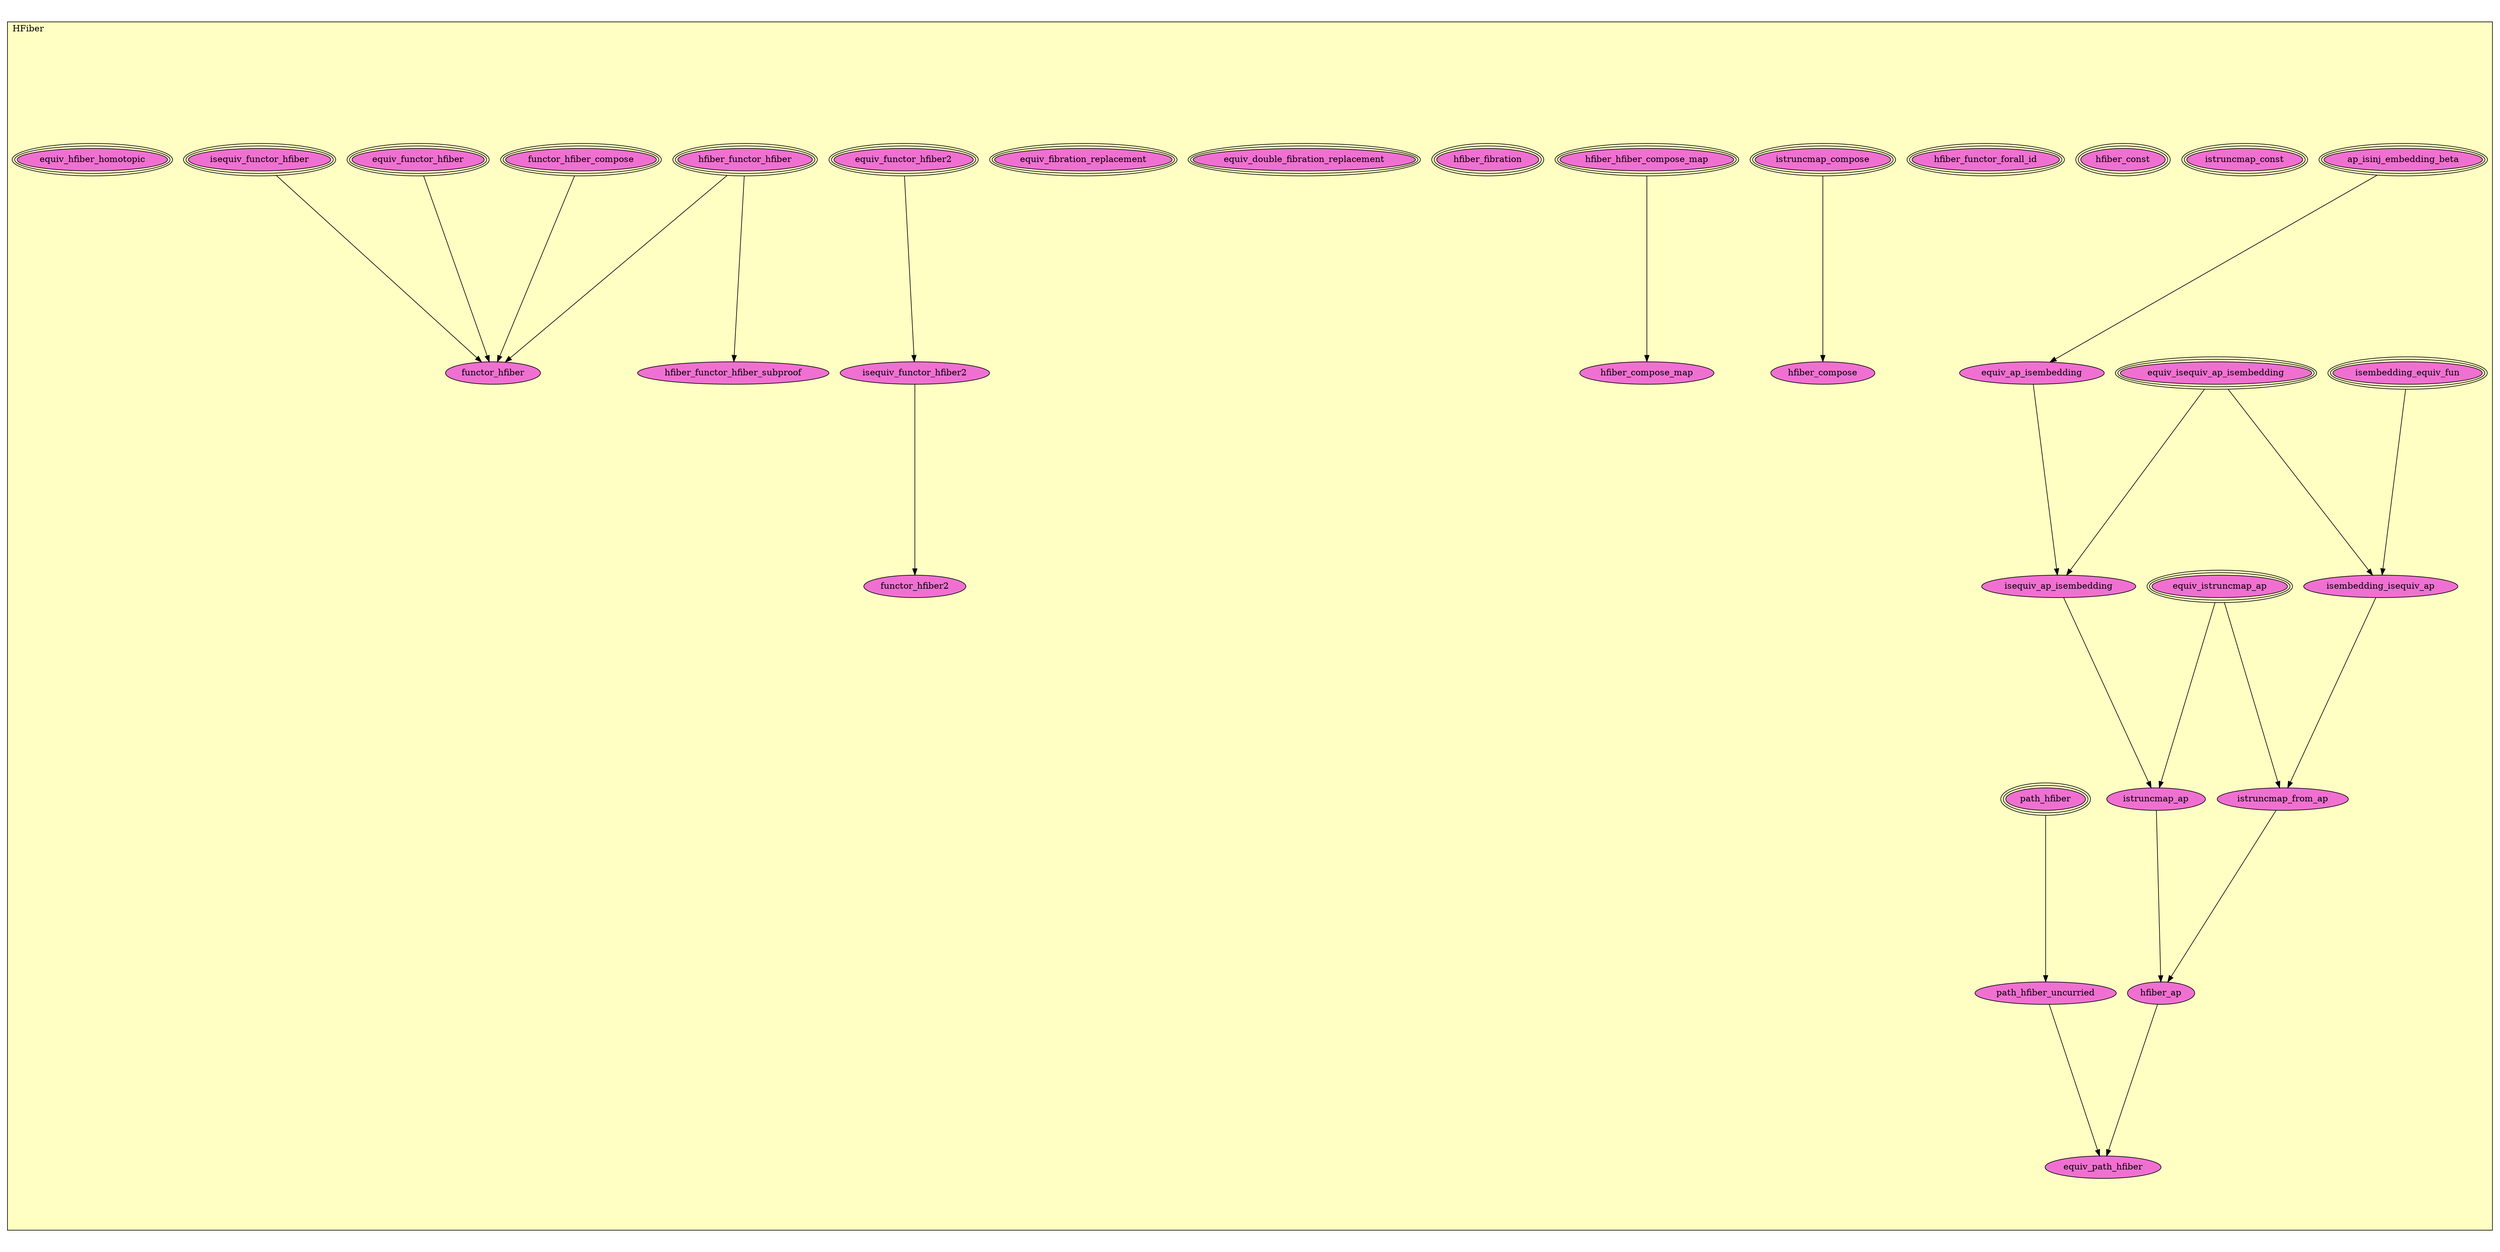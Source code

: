 digraph HoTT_HFiber {
  graph [ratio=0.5]
  node [style=filled]
HFiber_ap_isinj_embedding_beta [label="ap_isinj_embedding_beta", URL=<HFiber.html#ap_isinj_embedding_beta>, peripheries=3, fillcolor="#F070D1"] ;
HFiber_isembedding_equiv_fun [label="isembedding_equiv_fun", URL=<HFiber.html#isembedding_equiv_fun>, peripheries=3, fillcolor="#F070D1"] ;
HFiber_equiv_isequiv_ap_isembedding [label="equiv_isequiv_ap_isembedding", URL=<HFiber.html#equiv_isequiv_ap_isembedding>, peripheries=3, fillcolor="#F070D1"] ;
HFiber_isembedding_isequiv_ap [label="isembedding_isequiv_ap", URL=<HFiber.html#isembedding_isequiv_ap>, fillcolor="#F070D1"] ;
HFiber_equiv_ap_isembedding [label="equiv_ap_isembedding", URL=<HFiber.html#equiv_ap_isembedding>, fillcolor="#F070D1"] ;
HFiber_isequiv_ap_isembedding [label="isequiv_ap_isembedding", URL=<HFiber.html#isequiv_ap_isembedding>, fillcolor="#F070D1"] ;
HFiber_equiv_istruncmap_ap [label="equiv_istruncmap_ap", URL=<HFiber.html#equiv_istruncmap_ap>, peripheries=3, fillcolor="#F070D1"] ;
HFiber_istruncmap_from_ap [label="istruncmap_from_ap", URL=<HFiber.html#istruncmap_from_ap>, fillcolor="#F070D1"] ;
HFiber_istruncmap_ap [label="istruncmap_ap", URL=<HFiber.html#istruncmap_ap>, fillcolor="#F070D1"] ;
HFiber_istruncmap_const [label="istruncmap_const", URL=<HFiber.html#istruncmap_const>, peripheries=3, fillcolor="#F070D1"] ;
HFiber_hfiber_const [label="hfiber_const", URL=<HFiber.html#hfiber_const>, peripheries=3, fillcolor="#F070D1"] ;
HFiber_hfiber_functor_forall_id [label="hfiber_functor_forall_id", URL=<HFiber.html#hfiber_functor_forall_id>, peripheries=3, fillcolor="#F070D1"] ;
HFiber_istruncmap_compose [label="istruncmap_compose", URL=<HFiber.html#istruncmap_compose>, peripheries=3, fillcolor="#F070D1"] ;
HFiber_hfiber_compose [label="hfiber_compose", URL=<HFiber.html#hfiber_compose>, fillcolor="#F070D1"] ;
HFiber_hfiber_hfiber_compose_map [label="hfiber_hfiber_compose_map", URL=<HFiber.html#hfiber_hfiber_compose_map>, peripheries=3, fillcolor="#F070D1"] ;
HFiber_hfiber_compose_map [label="hfiber_compose_map", URL=<HFiber.html#hfiber_compose_map>, fillcolor="#F070D1"] ;
HFiber_hfiber_fibration [label="hfiber_fibration", URL=<HFiber.html#hfiber_fibration>, peripheries=3, fillcolor="#F070D1"] ;
HFiber_equiv_double_fibration_replacement [label="equiv_double_fibration_replacement", URL=<HFiber.html#equiv_double_fibration_replacement>, peripheries=3, fillcolor="#F070D1"] ;
HFiber_equiv_fibration_replacement [label="equiv_fibration_replacement", URL=<HFiber.html#equiv_fibration_replacement>, peripheries=3, fillcolor="#F070D1"] ;
HFiber_hfiber_functor_hfiber [label="hfiber_functor_hfiber", URL=<HFiber.html#hfiber_functor_hfiber>, peripheries=3, fillcolor="#F070D1"] ;
HFiber_hfiber_functor_hfiber_subproof [label="hfiber_functor_hfiber_subproof", URL=<HFiber.html#hfiber_functor_hfiber_subproof>, fillcolor="#F070D1"] ;
HFiber_functor_hfiber_compose [label="functor_hfiber_compose", URL=<HFiber.html#functor_hfiber_compose>, peripheries=3, fillcolor="#F070D1"] ;
HFiber_equiv_functor_hfiber2 [label="equiv_functor_hfiber2", URL=<HFiber.html#equiv_functor_hfiber2>, peripheries=3, fillcolor="#F070D1"] ;
HFiber_isequiv_functor_hfiber2 [label="isequiv_functor_hfiber2", URL=<HFiber.html#isequiv_functor_hfiber2>, fillcolor="#F070D1"] ;
HFiber_functor_hfiber2 [label="functor_hfiber2", URL=<HFiber.html#functor_hfiber2>, fillcolor="#F070D1"] ;
HFiber_equiv_functor_hfiber [label="equiv_functor_hfiber", URL=<HFiber.html#equiv_functor_hfiber>, peripheries=3, fillcolor="#F070D1"] ;
HFiber_isequiv_functor_hfiber [label="isequiv_functor_hfiber", URL=<HFiber.html#isequiv_functor_hfiber>, peripheries=3, fillcolor="#F070D1"] ;
HFiber_functor_hfiber [label="functor_hfiber", URL=<HFiber.html#functor_hfiber>, fillcolor="#F070D1"] ;
HFiber_equiv_hfiber_homotopic [label="equiv_hfiber_homotopic", URL=<HFiber.html#equiv_hfiber_homotopic>, peripheries=3, fillcolor="#F070D1"] ;
HFiber_hfiber_ap [label="hfiber_ap", URL=<HFiber.html#hfiber_ap>, fillcolor="#F070D1"] ;
HFiber_path_hfiber [label="path_hfiber", URL=<HFiber.html#path_hfiber>, peripheries=3, fillcolor="#F070D1"] ;
HFiber_path_hfiber_uncurried [label="path_hfiber_uncurried", URL=<HFiber.html#path_hfiber_uncurried>, fillcolor="#F070D1"] ;
HFiber_equiv_path_hfiber [label="equiv_path_hfiber", URL=<HFiber.html#equiv_path_hfiber>, fillcolor="#F070D1"] ;
  HFiber_ap_isinj_embedding_beta -> HFiber_equiv_ap_isembedding [] ;
  HFiber_isembedding_equiv_fun -> HFiber_isembedding_isequiv_ap [] ;
  HFiber_equiv_isequiv_ap_isembedding -> HFiber_isembedding_isequiv_ap [] ;
  HFiber_equiv_isequiv_ap_isembedding -> HFiber_isequiv_ap_isembedding [] ;
  HFiber_isembedding_isequiv_ap -> HFiber_istruncmap_from_ap [] ;
  HFiber_equiv_ap_isembedding -> HFiber_isequiv_ap_isembedding [] ;
  HFiber_isequiv_ap_isembedding -> HFiber_istruncmap_ap [] ;
  HFiber_equiv_istruncmap_ap -> HFiber_istruncmap_from_ap [] ;
  HFiber_equiv_istruncmap_ap -> HFiber_istruncmap_ap [] ;
  HFiber_istruncmap_from_ap -> HFiber_hfiber_ap [] ;
  HFiber_istruncmap_ap -> HFiber_hfiber_ap [] ;
  HFiber_istruncmap_compose -> HFiber_hfiber_compose [] ;
  HFiber_hfiber_hfiber_compose_map -> HFiber_hfiber_compose_map [] ;
  HFiber_hfiber_functor_hfiber -> HFiber_hfiber_functor_hfiber_subproof [] ;
  HFiber_hfiber_functor_hfiber -> HFiber_functor_hfiber [] ;
  HFiber_functor_hfiber_compose -> HFiber_functor_hfiber [] ;
  HFiber_equiv_functor_hfiber2 -> HFiber_isequiv_functor_hfiber2 [] ;
  HFiber_isequiv_functor_hfiber2 -> HFiber_functor_hfiber2 [] ;
  HFiber_equiv_functor_hfiber -> HFiber_functor_hfiber [] ;
  HFiber_isequiv_functor_hfiber -> HFiber_functor_hfiber [] ;
  HFiber_hfiber_ap -> HFiber_equiv_path_hfiber [] ;
  HFiber_path_hfiber -> HFiber_path_hfiber_uncurried [] ;
  HFiber_path_hfiber_uncurried -> HFiber_equiv_path_hfiber [] ;
subgraph cluster_HFiber { label="HFiber"; fillcolor="#FFFFC3"; labeljust=l; style=filled 
HFiber_equiv_path_hfiber; HFiber_path_hfiber_uncurried; HFiber_path_hfiber; HFiber_hfiber_ap; HFiber_equiv_hfiber_homotopic; HFiber_functor_hfiber; HFiber_isequiv_functor_hfiber; HFiber_equiv_functor_hfiber; HFiber_functor_hfiber2; HFiber_isequiv_functor_hfiber2; HFiber_equiv_functor_hfiber2; HFiber_functor_hfiber_compose; HFiber_hfiber_functor_hfiber_subproof; HFiber_hfiber_functor_hfiber; HFiber_equiv_fibration_replacement; HFiber_equiv_double_fibration_replacement; HFiber_hfiber_fibration; HFiber_hfiber_compose_map; HFiber_hfiber_hfiber_compose_map; HFiber_hfiber_compose; HFiber_istruncmap_compose; HFiber_hfiber_functor_forall_id; HFiber_hfiber_const; HFiber_istruncmap_const; HFiber_istruncmap_ap; HFiber_istruncmap_from_ap; HFiber_equiv_istruncmap_ap; HFiber_isequiv_ap_isembedding; HFiber_equiv_ap_isembedding; HFiber_isembedding_isequiv_ap; HFiber_equiv_isequiv_ap_isembedding; HFiber_isembedding_equiv_fun; HFiber_ap_isinj_embedding_beta; };
} /* END */
